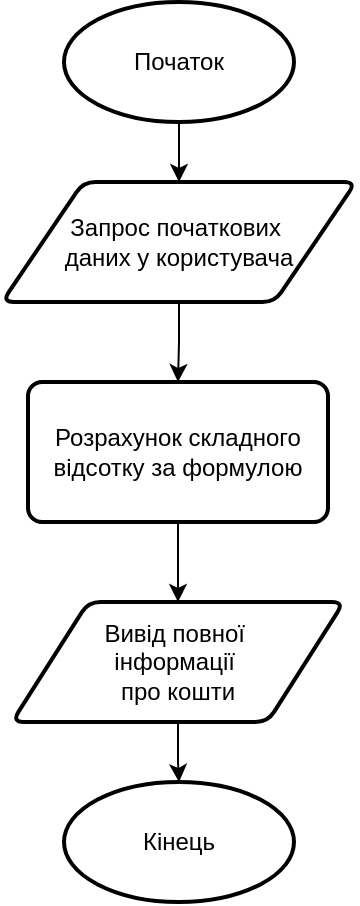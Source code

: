 <mxfile version="24.7.16">
  <diagram name="Page-1" id="kUjyvmZ7NP5CkjfX0QpB">
    <mxGraphModel dx="875" dy="435" grid="1" gridSize="10" guides="1" tooltips="1" connect="1" arrows="1" fold="1" page="1" pageScale="1" pageWidth="850" pageHeight="1100" math="0" shadow="0">
      <root>
        <mxCell id="0" />
        <mxCell id="1" parent="0" />
        <mxCell id="EOrGZ35hiIoyipuWgsQX-7" style="edgeStyle=orthogonalEdgeStyle;rounded=0;orthogonalLoop=1;jettySize=auto;html=1;entryX=0.5;entryY=0;entryDx=0;entryDy=0;" edge="1" parent="1" source="EOrGZ35hiIoyipuWgsQX-1" target="EOrGZ35hiIoyipuWgsQX-2">
          <mxGeometry relative="1" as="geometry" />
        </mxCell>
        <mxCell id="EOrGZ35hiIoyipuWgsQX-1" value="Початок" style="strokeWidth=2;html=1;shape=mxgraph.flowchart.start_1;whiteSpace=wrap;" vertex="1" parent="1">
          <mxGeometry x="368" y="40" width="115" height="60" as="geometry" />
        </mxCell>
        <mxCell id="EOrGZ35hiIoyipuWgsQX-8" style="edgeStyle=orthogonalEdgeStyle;rounded=0;orthogonalLoop=1;jettySize=auto;html=1;entryX=0.5;entryY=0;entryDx=0;entryDy=0;" edge="1" parent="1" source="EOrGZ35hiIoyipuWgsQX-2" target="EOrGZ35hiIoyipuWgsQX-4">
          <mxGeometry relative="1" as="geometry" />
        </mxCell>
        <mxCell id="EOrGZ35hiIoyipuWgsQX-2" value="Запрос початкових&amp;nbsp;&lt;div&gt;даних у користувача&lt;/div&gt;" style="shape=parallelogram;html=1;strokeWidth=2;perimeter=parallelogramPerimeter;whiteSpace=wrap;rounded=1;arcSize=12;size=0.23;" vertex="1" parent="1">
          <mxGeometry x="337" y="130" width="177" height="60" as="geometry" />
        </mxCell>
        <mxCell id="EOrGZ35hiIoyipuWgsQX-9" style="edgeStyle=orthogonalEdgeStyle;rounded=0;orthogonalLoop=1;jettySize=auto;html=1;" edge="1" parent="1" source="EOrGZ35hiIoyipuWgsQX-4" target="EOrGZ35hiIoyipuWgsQX-6">
          <mxGeometry relative="1" as="geometry" />
        </mxCell>
        <mxCell id="EOrGZ35hiIoyipuWgsQX-4" value="Розрахунок складного відсотку за формулою" style="rounded=1;whiteSpace=wrap;html=1;absoluteArcSize=1;arcSize=14;strokeWidth=2;" vertex="1" parent="1">
          <mxGeometry x="350" y="230" width="150" height="70" as="geometry" />
        </mxCell>
        <mxCell id="EOrGZ35hiIoyipuWgsQX-5" value="Кінець" style="strokeWidth=2;html=1;shape=mxgraph.flowchart.start_1;whiteSpace=wrap;" vertex="1" parent="1">
          <mxGeometry x="368" y="430" width="115" height="60" as="geometry" />
        </mxCell>
        <mxCell id="EOrGZ35hiIoyipuWgsQX-10" style="edgeStyle=orthogonalEdgeStyle;rounded=0;orthogonalLoop=1;jettySize=auto;html=1;" edge="1" parent="1" source="EOrGZ35hiIoyipuWgsQX-6" target="EOrGZ35hiIoyipuWgsQX-5">
          <mxGeometry relative="1" as="geometry" />
        </mxCell>
        <mxCell id="EOrGZ35hiIoyipuWgsQX-6" value="Вивід повної&amp;nbsp;&lt;div&gt;інформації&amp;nbsp;&lt;div&gt;про кошти&lt;/div&gt;&lt;/div&gt;" style="shape=parallelogram;html=1;strokeWidth=2;perimeter=parallelogramPerimeter;whiteSpace=wrap;rounded=1;arcSize=12;size=0.23;" vertex="1" parent="1">
          <mxGeometry x="342" y="340" width="166" height="60" as="geometry" />
        </mxCell>
      </root>
    </mxGraphModel>
  </diagram>
</mxfile>
